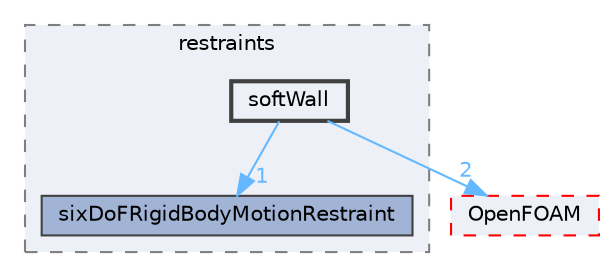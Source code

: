 digraph "src/sixDoFRigidBodyMotion/sixDoFRigidBodyMotion/restraints/softWall"
{
 // LATEX_PDF_SIZE
  bgcolor="transparent";
  edge [fontname=Helvetica,fontsize=10,labelfontname=Helvetica,labelfontsize=10];
  node [fontname=Helvetica,fontsize=10,shape=box,height=0.2,width=0.4];
  compound=true
  subgraph clusterdir_72e9e3456c414eac52b3a6275bc6c58e {
    graph [ bgcolor="#edf0f7", pencolor="grey50", label="restraints", fontname=Helvetica,fontsize=10 style="filled,dashed", URL="dir_72e9e3456c414eac52b3a6275bc6c58e.html",tooltip=""]
  dir_6e1bc2e36688850bd3aeabb66192bef0 [label="sixDoFRigidBodyMotionRestraint", fillcolor="#a2b4d6", color="grey25", style="filled", URL="dir_6e1bc2e36688850bd3aeabb66192bef0.html",tooltip=""];
  dir_c5d7824d665c3185466e6f9519e0b0f7 [label="softWall", fillcolor="#edf0f7", color="grey25", style="filled,bold", URL="dir_c5d7824d665c3185466e6f9519e0b0f7.html",tooltip=""];
  }
  dir_c5473ff19b20e6ec4dfe5c310b3778a8 [label="OpenFOAM", fillcolor="#edf0f7", color="red", style="filled,dashed", URL="dir_c5473ff19b20e6ec4dfe5c310b3778a8.html",tooltip=""];
  dir_c5d7824d665c3185466e6f9519e0b0f7->dir_6e1bc2e36688850bd3aeabb66192bef0 [headlabel="1", labeldistance=1.5 headhref="dir_003612_003565.html" href="dir_003612_003565.html" color="steelblue1" fontcolor="steelblue1"];
  dir_c5d7824d665c3185466e6f9519e0b0f7->dir_c5473ff19b20e6ec4dfe5c310b3778a8 [headlabel="2", labeldistance=1.5 headhref="dir_003612_002695.html" href="dir_003612_002695.html" color="steelblue1" fontcolor="steelblue1"];
}
